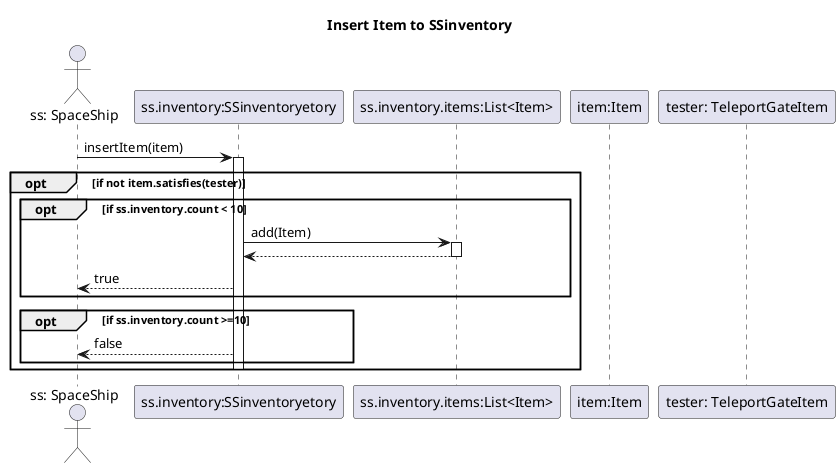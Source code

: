 @startuml


title Insert Item to SSinventory

actor ss as "ss: SpaceShip"

participant inventory as "ss.inventory:SSinventoryetory"
participant list as "ss.inventory.items:List<Item>"
participant item as "item:Item"
participant check as "tester: TeleportGateItem"

ss -> inventory: insertItem(item)
activate inventory

opt if not item.satisfies(tester)

opt if ss.inventory.count < 10
    inventory -> list : add(Item)
    activate list
    list --> inventory
    deactivate
    inventory --> ss : true

end
opt if ss.inventory.count >=10
    inventory --> ss : false
end
deactivate
end
@enduml